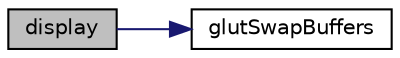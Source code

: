digraph "display"
{
  edge [fontname="Helvetica",fontsize="10",labelfontname="Helvetica",labelfontsize="10"];
  node [fontname="Helvetica",fontsize="10",shape=record];
  rankdir="LR";
  Node1 [label="display",height=0.2,width=0.4,color="black", fillcolor="grey75", style="filled", fontcolor="black"];
  Node1 -> Node2 [color="midnightblue",fontsize="10",style="solid"];
  Node2 [label="glutSwapBuffers",height=0.2,width=0.4,color="black", fillcolor="white", style="filled",URL="$glut_8h.html#a2bac7044bca3fc35d484beab86d19bca"];
}
